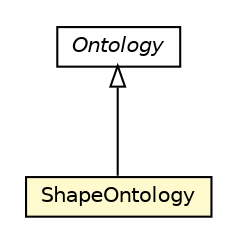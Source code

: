 #!/usr/local/bin/dot
#
# Class diagram 
# Generated by UMLGraph version R5_6-24-gf6e263 (http://www.umlgraph.org/)
#

digraph G {
	edge [fontname="Helvetica",fontsize=10,labelfontname="Helvetica",labelfontsize=10];
	node [fontname="Helvetica",fontsize=10,shape=plaintext];
	nodesep=0.25;
	ranksep=0.5;
	// org.universAAL.middleware.owl.Ontology
	c7481761 [label=<<table title="org.universAAL.middleware.owl.Ontology" border="0" cellborder="1" cellspacing="0" cellpadding="2" port="p" href="../../middleware/owl/Ontology.html">
		<tr><td><table border="0" cellspacing="0" cellpadding="1">
<tr><td align="center" balign="center"><font face="Helvetica-Oblique"> Ontology </font></td></tr>
		</table></td></tr>
		</table>>, URL="../../middleware/owl/Ontology.html", fontname="Helvetica", fontcolor="black", fontsize=10.0];
	// org.universAAL.ontology.shape.ShapeOntology
	c7482256 [label=<<table title="org.universAAL.ontology.shape.ShapeOntology" border="0" cellborder="1" cellspacing="0" cellpadding="2" port="p" bgcolor="lemonChiffon" href="./ShapeOntology.html">
		<tr><td><table border="0" cellspacing="0" cellpadding="1">
<tr><td align="center" balign="center"> ShapeOntology </td></tr>
		</table></td></tr>
		</table>>, URL="./ShapeOntology.html", fontname="Helvetica", fontcolor="black", fontsize=10.0];
	//org.universAAL.ontology.shape.ShapeOntology extends org.universAAL.middleware.owl.Ontology
	c7481761:p -> c7482256:p [dir=back,arrowtail=empty];
}

